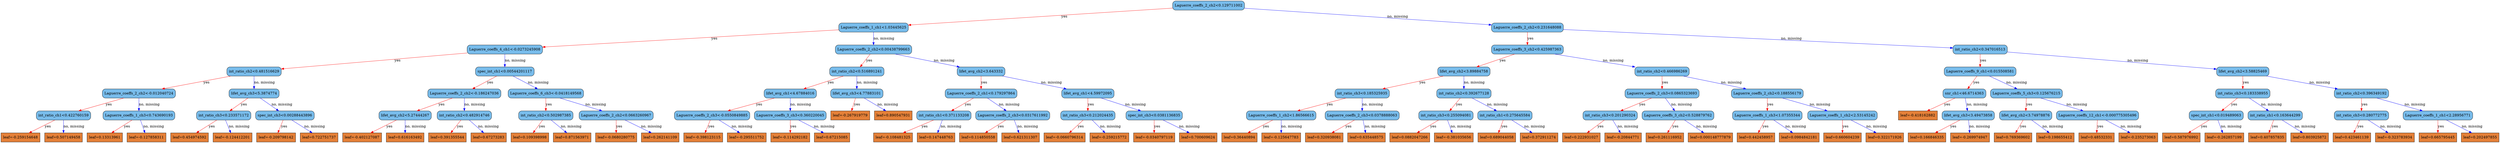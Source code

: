 digraph {
	graph [bb="0,0,7903,567",
		rankdir=TB
	];
	node [label="\N"];
	0	[fillcolor="#78bceb",
		height=0.5,
		label="Laguerre_coeffs_2_ch2<0.129711002",
		pos="4080.1,549",
		shape=box,
		style="filled, rounded",
		width=3.1076];
	1	[fillcolor="#78bceb",
		height=0.5,
		label="Laguerre_coeffs_1_ch1<1.03445625",
		pos="3010.1,460.5",
		shape=box,
		style="filled, rounded",
		width=3.0139];
	0 -> 1	[color="#FF0000",
		label=yes,
		lp="3650.1,504.75",
		pos="e,3118.8,470.28 3967.9,538.93 3764.9,522.52 3338.5,488.05 3130.1,471.2"];
	2	[fillcolor="#78bceb",
		height=0.5,
		label="Laguerre_coeffs_2_ch2<0.231648088",
		pos="4740.1,460.5",
		shape=box,
		style="filled, rounded",
		width=3.1076];
	0 -> 2	[color="#0000FF",
		label="no, missing",
		lp="4502,504.75",
		pos="e,4628,476.19 4192.5,533.28 4310.3,517.83 4495,493.63 4616.8,477.66"];
	3	[fillcolor="#78bceb",
		height=0.5,
		label="Laguerre_coeffs_4_ch1<-0.0273245908",
		pos="1594.1,372",
		shape=box,
		style="filled, rounded",
		width=3.2639];
	1 -> 3	[color="#FF0000",
		label=yes,
		lp="2438.1,416.25",
		pos="e,1711.9,380.2 2901.4,452.86 2644.2,437.15 1999.5,397.77 1723.2,380.88"];
	4	[fillcolor="#78bceb",
		height=0.5,
		label="Laguerre_coeffs_2_ch2<0.00438799663",
		pos="3010.1,372",
		shape=box,
		style="filled, rounded",
		width=3.2951];
	1 -> 4	[color="#0000FF",
		label="no, missing",
		lp="3042,416.25",
		pos="e,3010.1,390.35 3010.1,442.41 3010.1,430.76 3010.1,415.05 3010.1,401.52"];
	5	[fillcolor="#78bceb",
		height=0.5,
		label="Laguerre_coeffs_3_ch2<0.425987363",
		pos="4740.1,372",
		shape=box,
		style="filled, rounded",
		width=3.1076];
	2 -> 5	[color="#FF0000",
		label=yes,
		lp="4749.1,416.25",
		pos="e,4740.1,390.35 4740.1,442.41 4740.1,430.76 4740.1,415.05 4740.1,401.52"];
	6	[fillcolor="#78bceb",
		height=0.5,
		label="int_ratio_ch2<0.347016513",
		pos="6264.1,372",
		shape=box,
		style="filled, rounded",
		width=2.3264];
	2 -> 6	[color="#0000FF",
		label="no, missing",
		lp="5671,416.25",
		pos="e,6180.1,377.77 4852.5,453.12 5140.4,436.78 5900.7,393.62 6168.9,378.41"];
	7	[fillcolor="#78bceb",
		height=0.5,
		label="int_ratio_ch2<0.481516629",
		pos="800.12,283.5",
		shape=box,
		style="filled, rounded",
		width=2.3264];
	3 -> 7	[color="#FF0000",
		label=yes,
		lp="1278.1,327.75",
		pos="e,884.16,293.65 1476.5,358.19 1318.6,340.98 1040.8,310.72 895.26,294.86"];
	8	[fillcolor="#78bceb",
		height=0.5,
		label="spec_int_ch1<0.00544201117",
		pos="1594.1,283.5",
		shape=box,
		style="filled, rounded",
		width=2.5035];
	3 -> 8	[color="#0000FF",
		label="no, missing",
		lp="1626,327.75",
		pos="e,1594.1,301.85 1594.1,353.91 1594.1,342.26 1594.1,326.55 1594.1,313.02"];
	9	[fillcolor="#78bceb",
		height=0.5,
		label="int_ratio_ch2<0.516891241",
		pos="2753.1,283.5",
		shape=box,
		style="filled, rounded",
		width=2.3264];
	4 -> 9	[color="#FF0000",
		label=yes,
		lp="2914.1,327.75",
		pos="e,2804.7,301.87 2958.4,353.6 2917.2,339.73 2859.4,320.25 2815.6,305.51"];
	10	[fillcolor="#78bceb",
		height=0.5,
		label="lifet_avg_ch2<3.643332",
		pos="3072.1,283.5",
		shape=box,
		style="filled, rounded",
		width=2.0764];
	4 -> 10	[color="#0000FF",
		label="no, missing",
		lp="3079,327.75",
		pos="e,3059.7,301.85 3022.4,353.91 3031.1,341.67 3043.1,324.95 3053.1,310.99"];
	15	[fillcolor="#78bceb",
		height=0.5,
		label="Laguerre_coeffs_2_ch2<-0.012040724",
		pos="435.12,195",
		shape=box,
		style="filled, rounded",
		width=3.1701];
	7 -> 15	[color="#FF0000",
		label=yes,
		lp="660.12,239.25",
		pos="e,508.74,213.45 726.7,265.1 666.9,250.93 582.42,230.91 519.78,216.06"];
	16	[fillcolor="#78bceb",
		height=0.5,
		label="lifet_avg_ch3<5.3874774",
		pos="800.12,195",
		shape=box,
		style="filled, rounded",
		width=2.1701];
	7 -> 16	[color="#0000FF",
		label="no, missing",
		lp="832,239.25",
		pos="e,800.12,213.35 800.12,265.41 800.12,253.76 800.12,238.05 800.12,224.52"];
	17	[fillcolor="#78bceb",
		height=0.5,
		label="Laguerre_coeffs_2_ch2<-0.186247036",
		pos="1468.1,195",
		shape=box,
		style="filled, rounded",
		width=3.1701];
	8 -> 17	[color="#FF0000",
		label=yes,
		lp="1552.1,239.25",
		pos="e,1493.3,213.27 1568.9,265.2 1549.9,252.12 1523.5,234.01 1502.5,219.6"];
	18	[fillcolor="#78bceb",
		height=0.5,
		label="Laguerre_coeffs_6_ch3<-0.0418149568",
		pos="1722.1,195",
		shape=box,
		style="filled, rounded",
		width=3.2639];
	8 -> 18	[color="#0000FF",
		label="no, missing",
		lp="1702,239.25",
		pos="e,1696.6,213.27 1619.7,265.2 1639.1,252.12 1665.9,234.01 1687.2,219.6"];
	31	[fillcolor="#78bceb",
		height=0.5,
		label="int_ratio_ch1<0.422760159",
		pos="196.12,106.5",
		shape=box,
		style="filled, rounded",
		width=2.3264];
	15 -> 31	[color="#FF0000",
		label=yes,
		lp="346.12,150.75",
		pos="e,244.13,124.87 387.05,176.6 348.88,162.79 295.37,143.42 254.7,128.7"];
	32	[fillcolor="#78bceb",
		height=0.5,
		label="Laguerre_coeffs_1_ch3<0.743690193",
		pos="435.12,106.5",
		shape=box,
		style="filled, rounded",
		width=3.1076];
	15 -> 32	[color="#0000FF",
		label="no, missing",
		lp="467,150.75",
		pos="e,435.12,124.85 435.12,176.91 435.12,165.26 435.12,149.55 435.12,136.02"];
	33	[fillcolor="#78bceb",
		height=0.5,
		label="int_ratio_ch3<0.233571172",
		pos="704.12,106.5",
		shape=box,
		style="filled, rounded",
		width=2.3264];
	16 -> 33	[color="#FF0000",
		label=yes,
		lp="770.12,150.75",
		pos="e,723.38,124.85 781.16,176.91 767.05,164.2 747.58,146.66 731.75,132.39"];
	34	[fillcolor="#78bceb",
		height=0.5,
		label="spec_int_ch3<0.00288443896",
		pos="896.12,106.5",
		shape=box,
		style="filled, rounded",
		width=2.5035];
	16 -> 34	[color="#0000FF",
		label="no, missing",
		lp="889,150.75",
		pos="e,876.87,124.85 819.09,176.91 833.2,164.2 852.67,146.66 868.5,132.39"];
	63	[fillcolor="#e48038",
		height=0.5,
		label="leaf=-0.259154648",
		pos="60.125,18",
		shape=box,
		style=filled,
		width=1.6701];
	31 -> 63	[color="#FF0000",
		label=yes,
		lp="150.12,62.25",
		pos="e,87.273,36.267 168.93,88.203 148.27,75.062 119.63,56.846 96.92,42.403"];
	64	[fillcolor="#e48038",
		height=0.5,
		label="leaf=0.507149458",
		pos="196.12,18",
		shape=box,
		style=filled,
		width=1.6076];
	31 -> 64	[color="#0000FF",
		label="no, missing",
		lp="228,62.25",
		pos="e,196.12,36.35 196.12,88.41 196.12,76.758 196.12,61.047 196.12,47.519"];
	65	[fillcolor="#e48038",
		height=0.5,
		label="leaf=0.13313961",
		pos="326.12,18",
		shape=box,
		style=filled,
		width=1.5139];
	32 -> 65	[color="#FF0000",
		label=yes,
		lp="400.12,62.25",
		pos="e,347.88,36.267 413.33,88.203 397.14,75.356 374.84,57.661 356.85,43.38"];
	66	[fillcolor="#e48038",
		height=0.5,
		label="leaf=-0.127858311",
		pos="459.12,18",
		shape=box,
		style=filled,
		width=1.6701];
	32 -> 66	[color="#0000FF",
		label="no, missing",
		lp="482,62.25",
		pos="e,454.31,36.35 439.87,88.41 443.13,76.64 447.55,60.729 451.33,47.11"];
	67	[fillcolor="#e48038",
		height=0.5,
		label="leaf=0.454974592",
		pos="595.12,18",
		shape=box,
		style=filled,
		width=1.6076];
	33 -> 67	[color="#FF0000",
		label=yes,
		lp="669.12,62.25",
		pos="e,616.88,36.267 682.33,88.203 666.14,75.356 643.84,57.661 625.85,43.38"];
	68	[fillcolor="#e48038",
		height=0.5,
		label="leaf=-0.124412201",
		pos="731.12,18",
		shape=box,
		style=filled,
		width=1.6701];
	33 -> 68	[color="#0000FF",
		label="no, missing",
		lp="752,62.25",
		pos="e,725.71,36.35 709.46,88.41 713.13,76.64 718.1,60.729 722.35,47.11"];
	69	[fillcolor="#e48038",
		height=0.5,
		label="leaf=-0.209798142",
		pos="869.12,18",
		shape=box,
		style=filled,
		width=1.6701];
	34 -> 69	[color="#FF0000",
		label=yes,
		lp="894.12,62.25",
		pos="e,874.54,36.35 890.79,88.41 887.12,76.64 882.15,60.729 877.9,47.11"];
	70	[fillcolor="#e48038",
		height=0.5,
		label="leaf=0.722751737",
		pos="1005.1,18",
		shape=box,
		style=filled,
		width=1.6076];
	34 -> 70	[color="#0000FF",
		label="no, missing",
		lp="993,62.25",
		pos="e,983.37,36.267 917.92,88.203 934.11,75.356 956.41,57.661 974.4,43.38"];
	35	[fillcolor="#78bceb",
		height=0.5,
		label="lifet_avg_ch2<5.27444267",
		pos="1277.1,106.5",
		shape=box,
		style="filled, rounded",
		width=2.2639];
	17 -> 35	[color="#FF0000",
		label=yes,
		lp="1399.1,150.75",
		pos="e,1315.6,124.91 1429.9,176.7 1400,163.13 1358.1,144.16 1325.7,129.51"];
	36	[fillcolor="#78bceb",
		height=0.5,
		label="int_ratio_ch2<0.482914746",
		pos="1468.1,106.5",
		shape=box,
		style="filled, rounded",
		width=2.3264];
	17 -> 36	[color="#0000FF",
		label="no, missing",
		lp="1500,150.75",
		pos="e,1468.1,124.85 1468.1,176.91 1468.1,165.26 1468.1,149.55 1468.1,136.02"];
	37	[fillcolor="#78bceb",
		height=0.5,
		label="int_ratio_ch2<0.502987385",
		pos="1722.1,106.5",
		shape=box,
		style="filled, rounded",
		width=2.3264];
	18 -> 37	[color="#FF0000",
		label=yes,
		lp="1731.1,150.75",
		pos="e,1722.1,124.85 1722.1,176.91 1722.1,165.26 1722.1,149.55 1722.1,136.02"];
	38	[fillcolor="#78bceb",
		height=0.5,
		label="Laguerre_coeffs_2_ch2<0.0663260967",
		pos="1944.1,106.5",
		shape=box,
		style="filled, rounded",
		width=3.2014];
	18 -> 38	[color="#0000FF",
		label="no, missing",
		lp="1885,150.75",
		pos="e,1899.5,124.87 1766.8,176.6 1802.1,162.85 1851.5,143.58 1889.2,128.89"];
	71	[fillcolor="#e48038",
		height=0.5,
		label="leaf=-0.402127087",
		pos="1141.1,18",
		shape=box,
		style=filled,
		width=1.6701];
	35 -> 71	[color="#FF0000",
		label=yes,
		lp="1231.1,62.25",
		pos="e,1168.3,36.267 1249.9,88.203 1229.3,75.062 1200.6,56.846 1177.9,42.403"];
	72	[fillcolor="#e48038",
		height=0.5,
		label="leaf=0.616163492",
		pos="1277.1,18",
		shape=box,
		style=filled,
		width=1.6076];
	35 -> 72	[color="#0000FF",
		label="no, missing",
		lp="1309,62.25",
		pos="e,1277.1,36.35 1277.1,88.41 1277.1,76.758 1277.1,61.047 1277.1,47.519"];
	73	[fillcolor="#e48038",
		height=0.5,
		label="leaf=0.391355544",
		pos="1411.1,18",
		shape=box,
		style=filled,
		width=1.6076];
	36 -> 73	[color="#FF0000",
		label=yes,
		lp="1454.1,62.25",
		pos="e,1422.6,36.35 1456.9,88.41 1448.9,76.287 1438,59.77 1428.8,45.89"];
	74	[fillcolor="#e48038",
		height=0.5,
		label="leaf=0.67273283",
		pos="1541.1,18",
		shape=box,
		style=filled,
		width=1.5139];
	36 -> 74	[color="#0000FF",
		label="no, missing",
		lp="1544,62.25",
		pos="e,1526.5,36.35 1482.5,88.41 1493,76.051 1507.3,59.127 1519.1,45.085"];
	75	[fillcolor="#e48038",
		height=0.5,
		label="leaf=0.109398998",
		pos="1671.1,18",
		shape=box,
		style=filled,
		width=1.6076];
	37 -> 75	[color="#FF0000",
		label=yes,
		lp="1711.1,62.25",
		pos="e,1681.4,36.35 1712,88.41 1704.9,76.287 1695.2,59.77 1687,45.89"];
	76	[fillcolor="#e48038",
		height=0.5,
		label="leaf=0.871563971",
		pos="1805.1,18",
		shape=box,
		style=filled,
		width=1.6076];
	37 -> 76	[color="#0000FF",
		label="no, missing",
		lp="1803,62.25",
		pos="e,1788.5,36.35 1738.5,88.41 1750.6,75.816 1767.2,58.481 1780.9,44.286"];
	77	[fillcolor="#e48038",
		height=0.5,
		label="leaf=-0.0680280775",
		pos="1944.1,18",
		shape=box,
		style=filled,
		width=1.7639];
	38 -> 77	[color="#FF0000",
		label=yes,
		lp="1953.1,62.25",
		pos="e,1944.1,36.35 1944.1,88.41 1944.1,76.758 1944.1,61.047 1944.1,47.519"];
	78	[fillcolor="#e48038",
		height=0.5,
		label="leaf=0.262141109",
		pos="2083.1,18",
		shape=box,
		style=filled,
		width=1.6076];
	38 -> 78	[color="#0000FF",
		label="no, missing",
		lp="2058,62.25",
		pos="e,2055.4,36.267 1971.9,88.203 1993.1,75.003 2022.6,56.683 2045.8,42.209"];
	19	[fillcolor="#78bceb",
		height=0.5,
		label="lifet_avg_ch1<4.67884016",
		pos="2495.1,195",
		shape=box,
		style="filled, rounded",
		width=2.2639];
	9 -> 19	[color="#FF0000",
		label=yes,
		lp="2657.1,239.25",
		pos="e,2546.9,213.37 2701.2,265.1 2659.9,251.23 2601.8,231.75 2557.8,217.01"];
	20	[fillcolor="#78bceb",
		height=0.5,
		label="lifet_avg_ch3<4.77883101",
		pos="2753.1,195",
		shape=box,
		style="filled, rounded",
		width=2.2639];
	9 -> 20	[color="#0000FF",
		label="no, missing",
		lp="2785,239.25",
		pos="e,2753.1,213.35 2753.1,265.41 2753.1,253.76 2753.1,238.05 2753.1,224.52"];
	21	[fillcolor="#78bceb",
		height=0.5,
		label="Laguerre_coeffs_2_ch1<0.179297864",
		pos="3072.1,195",
		shape=box,
		style="filled, rounded",
		width=3.1076];
	10 -> 21	[color="#FF0000",
		label=yes,
		lp="3081.1,239.25",
		pos="e,3072.1,213.35 3072.1,265.41 3072.1,253.76 3072.1,238.05 3072.1,224.52"];
	22	[fillcolor="#78bceb",
		height=0.5,
		label="lifet_avg_ch1<4.59972095",
		pos="3436.1,195",
		shape=box,
		style="filled, rounded",
		width=2.2639];
	10 -> 22	[color="#0000FF",
		label="no, missing",
		lp="3319,239.25",
		pos="e,3362.7,213.45 3145.3,265.1 3205,250.93 3289.2,230.91 3351.7,216.06"];
	39	[fillcolor="#78bceb",
		height=0.5,
		label="Laguerre_coeffs_2_ch3<-0.0550849885",
		pos="2248.1,106.5",
		shape=box,
		style="filled, rounded",
		width=3.2639];
	19 -> 39	[color="#FF0000",
		label=yes,
		lp="2403.1,150.75",
		pos="e,2297.7,124.87 2445.4,176.6 2405.9,162.76 2350.5,143.34 2308.4,128.61"];
	40	[fillcolor="#78bceb",
		height=0.5,
		label="Laguerre_coeffs_3_ch3<0.360220045",
		pos="2495.1,106.5",
		shape=box,
		style="filled, rounded",
		width=3.1076];
	19 -> 40	[color="#0000FF",
		label="no, missing",
		lp="2527,150.75",
		pos="e,2495.1,124.85 2495.1,176.91 2495.1,165.26 2495.1,149.55 2495.1,136.02"];
	41	[fillcolor="#e48038",
		height=0.5,
		label="leaf=-0.267919779",
		pos="2685.1,106.5",
		shape=box,
		style=filled,
		width=1.6701];
	20 -> 41	[color="#FF0000",
		label=yes,
		lp="2735.1,150.75",
		pos="e,2698.8,124.85 2739.7,176.91 2730,164.55 2716.7,147.63 2705.6,133.58"];
	42	[fillcolor="#e48038",
		height=0.5,
		label="leaf=0.890547931",
		pos="2821.1,106.5",
		shape=box,
		style=filled,
		width=1.6076];
	20 -> 42	[color="#0000FF",
		label="no, missing",
		lp="2826,150.75",
		pos="e,2807.5,124.85 2766.6,176.91 2776.3,164.55 2789.6,147.63 2800.6,133.58"];
	79	[fillcolor="#e48038",
		height=0.5,
		label="leaf=-0.398123115",
		pos="2219.1,18",
		shape=box,
		style=filled,
		width=1.6701];
	39 -> 79	[color="#FF0000",
		label=yes,
		lp="2246.1,62.25",
		pos="e,2224.9,36.35 2242.4,88.41 2238.4,76.64 2233.1,60.729 2228.5,47.11"];
	80	[fillcolor="#e48038",
		height=0.5,
		label="leaf=-0.295511752",
		pos="2357.1,18",
		shape=box,
		style=filled,
		width=1.6701];
	39 -> 80	[color="#0000FF",
		label="no, missing",
		lp="2345,62.25",
		pos="e,2335.4,36.267 2269.9,88.203 2286.1,75.356 2308.4,57.661 2326.4,43.38"];
	81	[fillcolor="#e48038",
		height=0.5,
		label="leaf=-0.114292182",
		pos="2495.1,18",
		shape=box,
		style=filled,
		width=1.6701];
	40 -> 81	[color="#FF0000",
		label=yes,
		lp="2504.1,62.25",
		pos="e,2495.1,36.35 2495.1,88.41 2495.1,76.758 2495.1,61.047 2495.1,47.519"];
	82	[fillcolor="#e48038",
		height=0.5,
		label="leaf=0.67215085",
		pos="2628.1,18",
		shape=box,
		style=filled,
		width=1.5139];
	40 -> 82	[color="#0000FF",
		label="no, missing",
		lp="2606,62.25",
		pos="e,2601.6,36.267 2521.7,88.203 2541.9,75.062 2569.9,56.846 2592.1,42.403"];
	43	[fillcolor="#78bceb",
		height=0.5,
		label="int_ratio_ch1<0.371133208",
		pos="2981.1,106.5",
		shape=box,
		style="filled, rounded",
		width=2.3264];
	21 -> 43	[color="#FF0000",
		label=yes,
		lp="3044.1,150.75",
		pos="e,2999.4,124.85 3054.1,176.91 3040.8,164.2 3022.3,146.66 3007.3,132.39"];
	44	[fillcolor="#78bceb",
		height=0.5,
		label="Laguerre_coeffs_2_ch3<0.0317611992",
		pos="3198.1,106.5",
		shape=box,
		style="filled, rounded",
		width=3.2014];
	21 -> 44	[color="#0000FF",
		label="no, missing",
		lp="3179,150.75",
		pos="e,3173,124.77 3097.3,176.7 3116.4,163.62 3142.8,145.51 3163.8,131.1"];
	45	[fillcolor="#78bceb",
		height=0.5,
		label="int_ratio_ch3<0.212024435",
		pos="3436.1,106.5",
		shape=box,
		style="filled, rounded",
		width=2.3264];
	22 -> 45	[color="#FF0000",
		label=yes,
		lp="3445.1,150.75",
		pos="e,3436.1,124.85 3436.1,176.91 3436.1,165.26 3436.1,149.55 3436.1,136.02"];
	46	[fillcolor="#78bceb",
		height=0.5,
		label="spec_int_ch3<0.0381136835",
		pos="3646.1,106.5",
		shape=box,
		style="filled, rounded",
		width=2.4097];
	22 -> 46	[color="#0000FF",
		label="no, missing",
		lp="3592,150.75",
		pos="e,3603.9,124.87 3478.4,176.6 3511.6,162.9 3558.1,143.75 3593.7,129.08"];
	83	[fillcolor="#e48038",
		height=0.5,
		label="leaf=-0.108481325",
		pos="2819.1,18",
		shape=box,
		style=filled,
		width=1.6701];
	43 -> 83	[color="#FF0000",
		label=yes,
		lp="2924.1,62.25",
		pos="e,2851.7,36.415 2948.7,88.203 2923.8,74.869 2889,56.313 2861.8,41.772"];
	84	[fillcolor="#e48038",
		height=0.5,
		label="leaf=0.147448763",
		pos="2955.1,18",
		shape=box,
		style=filled,
		width=1.6076];
	43 -> 84	[color="#0000FF",
		label="no, missing",
		lp="3003,62.25",
		pos="e,2960.3,36.35 2976,88.41 2972.5,76.64 2967.7,60.729 2963.6,47.11"];
	85	[fillcolor="#e48038",
		height=0.5,
		label="leaf=0.114850558",
		pos="3089.1,18",
		shape=box,
		style=filled,
		width=1.6076];
	44 -> 85	[color="#FF0000",
		label=yes,
		lp="3163.1,62.25",
		pos="e,3110.9,36.267 3176.3,88.203 3160.1,75.356 3137.8,57.661 3119.8,43.38"];
	86	[fillcolor="#e48038",
		height=0.5,
		label="leaf=0.621311307",
		pos="3223.1,18",
		shape=box,
		style=filled,
		width=1.6076];
	44 -> 86	[color="#0000FF",
		label="no, missing",
		lp="3245,62.25",
		pos="e,3218.1,36.35 3203.1,88.41 3206.5,76.64 3211.1,60.729 3215,47.11"];
	87	[fillcolor="#e48038",
		height=0.5,
		label="leaf=-0.0660796314",
		pos="3362.1,18",
		shape=box,
		style=filled,
		width=1.7639];
	45 -> 87	[color="#FF0000",
		label=yes,
		lp="3415.1,62.25",
		pos="e,3377,36.35 3421.5,88.41 3410.9,76.051 3396.5,59.127 3384.4,45.085"];
	88	[fillcolor="#e48038",
		height=0.5,
		label="leaf=-0.259215772",
		pos="3504.1,18",
		shape=box,
		style=filled,
		width=1.6701];
	45 -> 88	[color="#0000FF",
		label="no, missing",
		lp="3509,62.25",
		pos="e,3490.5,36.35 3449.6,88.41 3459.3,76.051 3472.6,59.127 3483.6,45.085"];
	89	[fillcolor="#e48038",
		height=0.5,
		label="leaf=-0.0340797119",
		pos="3646.1,18",
		shape=box,
		style=filled,
		width=1.7639];
	46 -> 89	[color="#FF0000",
		label=yes,
		lp="3655.1,62.25",
		pos="e,3646.1,36.35 3646.1,88.41 3646.1,76.758 3646.1,61.047 3646.1,47.519"];
	90	[fillcolor="#e48038",
		height=0.5,
		label="leaf=0.700609624",
		pos="3785.1,18",
		shape=box,
		style=filled,
		width=1.6076];
	46 -> 90	[color="#0000FF",
		label="no, missing",
		lp="3760,62.25",
		pos="e,3757.4,36.267 3673.9,88.203 3695.1,75.003 3724.6,56.683 3747.8,42.209"];
	11	[fillcolor="#78bceb",
		height=0.5,
		label="lifet_avg_ch2<3.89884758",
		pos="4626.1,283.5",
		shape=box,
		style="filled, rounded",
		width=2.2639];
	5 -> 11	[color="#FF0000",
		label=yes,
		lp="4703.1,327.75",
		pos="e,4648.9,301.77 4717.3,353.7 4700.3,340.8 4676.9,323 4658,308.68"];
	12	[fillcolor="#78bceb",
		height=0.5,
		label="int_ratio_ch2<0.466986269",
		pos="5172.1,283.5",
		shape=box,
		style="filled, rounded",
		width=2.3264];
	5 -> 12	[color="#0000FF",
		label="no, missing",
		lp="5027,327.75",
		pos="e,5088,301.34 4827.3,353.55 4899.6,339.07 5002.3,318.5 5076.8,303.59"];
	13	[fillcolor="#78bceb",
		height=0.5,
		label="Laguerre_coeffs_9_ch1<0.015508581",
		pos="6264.1,283.5",
		shape=box,
		style="filled, rounded",
		width=3.1076];
	6 -> 13	[color="#FF0000",
		label=yes,
		lp="6273.1,327.75",
		pos="e,6264.1,301.85 6264.1,353.91 6264.1,342.26 6264.1,326.55 6264.1,313.02"];
	14	[fillcolor="#78bceb",
		height=0.5,
		label="lifet_avg_ch2<3.58825469",
		pos="7094.1,283.5",
		shape=box,
		style="filled, rounded",
		width=2.2639];
	6 -> 14	[color="#0000FF",
		label="no, missing",
		lp="6786,327.75",
		pos="e,7012.2,293.04 6348.3,362.23 6504.4,345.96 6837.9,311.2 7000.8,294.23"];
	23	[fillcolor="#78bceb",
		height=0.5,
		label="int_ratio_ch3<0.185325935",
		pos="4304.1,195",
		shape=box,
		style="filled, rounded",
		width=2.3264];
	11 -> 23	[color="#FF0000",
		label=yes,
		lp="4503.1,239.25",
		pos="e,4369.1,213.45 4561.4,265.1 4509,251.05 4435.3,231.24 4380.2,216.43"];
	24	[fillcolor="#78bceb",
		height=0.5,
		label="int_ratio_ch2<0.392677128",
		pos="4626.1,195",
		shape=box,
		style="filled, rounded",
		width=2.3264];
	11 -> 24	[color="#0000FF",
		label="no, missing",
		lp="4658,239.25",
		pos="e,4626.1,213.35 4626.1,265.41 4626.1,253.76 4626.1,238.05 4626.1,224.52"];
	25	[fillcolor="#78bceb",
		height=0.5,
		label="Laguerre_coeffs_2_ch3<0.0865323693",
		pos="5172.1,195",
		shape=box,
		style="filled, rounded",
		width=3.2014];
	12 -> 25	[color="#FF0000",
		label=yes,
		lp="5181.1,239.25",
		pos="e,5172.1,213.35 5172.1,265.41 5172.1,253.76 5172.1,238.05 5172.1,224.52"];
	26	[fillcolor="#78bceb",
		height=0.5,
		label="Laguerre_coeffs_2_ch2<0.188556179",
		pos="5587.1,195",
		shape=box,
		style="filled, rounded",
		width=3.1076];
	12 -> 26	[color="#0000FF",
		label="no, missing",
		lp="5449,239.25",
		pos="e,5503.4,213.45 5255.6,265.1 5324,250.84 5420.8,230.66 5492.2,215.79"];
	47	[fillcolor="#78bceb",
		height=0.5,
		label="Laguerre_coeffs_1_ch2<1.86566615",
		pos="4048.1,106.5",
		shape=box,
		style="filled, rounded",
		width=3.0139];
	23 -> 47	[color="#FF0000",
		label=yes,
		lp="4208.1,150.75",
		pos="e,4099.5,124.87 4252.6,176.6 4211.6,162.73 4153.9,143.25 4110.3,128.51"];
	48	[fillcolor="#78bceb",
		height=0.5,
		label="Laguerre_coeffs_2_ch3<0.0378888063",
		pos="4304.1,106.5",
		shape=box,
		style="filled, rounded",
		width=3.2014];
	23 -> 48	[color="#0000FF",
		label="no, missing",
		lp="4336,150.75",
		pos="e,4304.1,124.85 4304.1,176.91 4304.1,165.26 4304.1,149.55 4304.1,136.02"];
	49	[fillcolor="#78bceb",
		height=0.5,
		label="int_ratio_ch3<0.255094081",
		pos="4569.1,106.5",
		shape=box,
		style="filled, rounded",
		width=2.3264];
	24 -> 49	[color="#FF0000",
		label=yes,
		lp="4612.1,150.75",
		pos="e,4580.6,124.85 4614.9,176.91 4606.9,164.79 4596,148.27 4586.8,134.39"];
	50	[fillcolor="#78bceb",
		height=0.5,
		label="int_ratio_ch1<0.275645584",
		pos="4755.1,106.5",
		shape=box,
		style="filled, rounded",
		width=2.3264];
	24 -> 50	[color="#0000FF",
		label="no, missing",
		lp="4735,150.75",
		pos="e,4729.4,124.77 4651.9,176.7 4671.4,163.62 4698.4,145.51 4719.9,131.1"];
	91	[fillcolor="#e48038",
		height=0.5,
		label="leaf=0.36440894",
		pos="3915.1,18",
		shape=box,
		style=filled,
		width=1.5139];
	47 -> 91	[color="#FF0000",
		label=yes,
		lp="4003.1,62.25",
		pos="e,3941.7,36.267 4021.5,88.203 4001.3,75.062 3973.3,56.846 3951.1,42.403"];
	92	[fillcolor="#e48038",
		height=0.5,
		label="leaf=-0.125647783",
		pos="4048.1,18",
		shape=box,
		style=filled,
		width=1.6701];
	47 -> 92	[color="#0000FF",
		label="no, missing",
		lp="4080,62.25",
		pos="e,4048.1,36.35 4048.1,88.41 4048.1,76.758 4048.1,61.047 4048.1,47.519"];
	93	[fillcolor="#e48038",
		height=0.5,
		label="leaf=0.320938081",
		pos="4184.1,18",
		shape=box,
		style=filled,
		width=1.6076];
	48 -> 93	[color="#FF0000",
		label=yes,
		lp="4264.1,62.25",
		pos="e,4208.1,36.267 4280.1,88.203 4262.1,75.238 4237.3,57.336 4217.4,42.988"];
	94	[fillcolor="#e48038",
		height=0.5,
		label="leaf=0.635448575",
		pos="4318.1,18",
		shape=box,
		style=filled,
		width=1.6076];
	48 -> 94	[color="#0000FF",
		label="no, missing",
		lp="4345,62.25",
		pos="e,4315.3,36.35 4306.9,88.41 4308.8,76.758 4311.3,61.047 4313.5,47.519"];
	95	[fillcolor="#e48038",
		height=0.5,
		label="leaf=0.0882047266",
		pos="4455.1,18",
		shape=box,
		style=filled,
		width=1.7014];
	49 -> 95	[color="#FF0000",
		label=yes,
		lp="4532.1,62.25",
		pos="e,4477.9,36.267 4546.3,88.203 4529.3,75.297 4505.9,57.498 4487,43.183"];
	96	[fillcolor="#e48038",
		height=0.5,
		label="leaf=-0.381035656",
		pos="4594.1,18",
		shape=box,
		style=filled,
		width=1.6701];
	49 -> 96	[color="#0000FF",
		label="no, missing",
		lp="4616,62.25",
		pos="e,4589.1,36.35 4574.1,88.41 4577.5,76.64 4582.1,60.729 4586,47.11"];
	97	[fillcolor="#e48038",
		height=0.5,
		label="leaf=0.689044058",
		pos="4730.1,18",
		shape=box,
		style=filled,
		width=1.6076];
	50 -> 97	[color="#FF0000",
		label=yes,
		lp="4754.1,62.25",
		pos="e,4735.1,36.35 4750.2,88.41 4746.8,76.64 4742.2,60.729 4738.2,47.11"];
	98	[fillcolor="#e48038",
		height=0.5,
		label="leaf=0.372911274",
		pos="4864.1,18",
		shape=box,
		style=filled,
		width=1.6076];
	50 -> 98	[color="#0000FF",
		label="no, missing",
		lp="4852,62.25",
		pos="e,4842.4,36.267 4776.9,88.203 4793.1,75.356 4815.4,57.661 4833.4,43.38"];
	51	[fillcolor="#78bceb",
		height=0.5,
		label="int_ratio_ch3<0.201290324",
		pos="5102.1,106.5",
		shape=box,
		style="filled, rounded",
		width=2.3264];
	25 -> 51	[color="#FF0000",
		label=yes,
		lp="5153.1,150.75",
		pos="e,5116.2,124.85 5158.3,176.91 5148.3,164.55 5134.6,147.63 5123.2,133.58"];
	52	[fillcolor="#78bceb",
		height=0.5,
		label="Laguerre_coeffs_3_ch2<0.528879762",
		pos="5316.1,106.5",
		shape=box,
		style="filled, rounded",
		width=3.1076];
	25 -> 52	[color="#0000FF",
		label="no, missing",
		lp="5289,150.75",
		pos="e,5287.4,124.77 5200.9,176.7 5223,163.44 5253.7,145.02 5277.8,130.51"];
	53	[fillcolor="#78bceb",
		height=0.5,
		label="Laguerre_coeffs_1_ch3<1.07355344",
		pos="5587.1,106.5",
		shape=box,
		style="filled, rounded",
		width=3.0139];
	26 -> 53	[color="#FF0000",
		label=yes,
		lp="5596.1,150.75",
		pos="e,5587.1,124.85 5587.1,176.91 5587.1,165.26 5587.1,149.55 5587.1,136.02"];
	54	[fillcolor="#78bceb",
		height=0.5,
		label="Laguerre_coeffs_1_ch2<2.53145242",
		pos="5826.1,106.5",
		shape=box,
		style="filled, rounded",
		width=3.0139];
	26 -> 54	[color="#0000FF",
		label="no, missing",
		lp="5760,150.75",
		pos="e,5778.1,124.87 5635.2,176.6 5673.4,162.79 5726.9,143.42 5767.6,128.7"];
	99	[fillcolor="#e48038",
		height=0.5,
		label="leaf=0.222931027",
		pos="4998.1,18",
		shape=box,
		style=filled,
		width=1.6076];
	51 -> 99	[color="#FF0000",
		label=yes,
		lp="5069.1,62.25",
		pos="e,5019,36.35 5081.6,88.41 5066.2,75.581 5044.8,57.831 5027.6,43.493"];
	100	[fillcolor="#e48038",
		height=0.5,
		label="leaf=-0.20844771",
		pos="5131.1,18",
		shape=box,
		style=filled,
		width=1.5764];
	51 -> 100	[color="#0000FF",
		label="no, missing",
		lp="5152,62.25",
		pos="e,5125.3,36.35 5107.9,88.41 5111.8,76.64 5117.1,60.729 5121.7,47.11"];
	101	[fillcolor="#e48038",
		height=0.5,
		label="leaf=0.261116952",
		pos="5264.1,18",
		shape=box,
		style=filled,
		width=1.6076];
	52 -> 101	[color="#FF0000",
		label=yes,
		lp="5304.1,62.25",
		pos="e,5274.6,36.35 5305.9,88.41 5298.6,76.287 5288.6,59.77 5280.3,45.89"];
	102	[fillcolor="#e48038",
		height=0.5,
		label="leaf=0.000148777879",
		pos="5408.1,18",
		shape=box,
		style=filled,
		width=1.8889];
	52 -> 102	[color="#0000FF",
		label="no, missing",
		lp="5403,62.25",
		pos="e,5389.7,36.35 5334.3,88.41 5347.8,75.698 5366.5,58.157 5381.7,43.889"];
	103	[fillcolor="#e48038",
		height=0.5,
		label="leaf=0.442458957",
		pos="5552.1,18",
		shape=box,
		style=filled,
		width=1.6076];
	53 -> 103	[color="#FF0000",
		label=yes,
		lp="5582.1,62.25",
		pos="e,5559.1,36.35 5580.2,88.41 5575.4,76.522 5568.9,60.41 5563.3,46.702"];
	104	[fillcolor="#e48038",
		height=0.5,
		label="leaf=0.0984842181",
		pos="5689.1,18",
		shape=box,
		style=filled,
		width=1.7014];
	53 -> 104	[color="#0000FF",
		label="no, missing",
		lp="5680,62.25",
		pos="e,5668.7,36.35 5607.3,88.41 5622.4,75.581 5643.3,57.831 5660.2,43.493"];
	105	[fillcolor="#e48038",
		height=0.5,
		label="leaf=0.660604239",
		pos="5826.1,18",
		shape=box,
		style=filled,
		width=1.6076];
	54 -> 105	[color="#FF0000",
		label=yes,
		lp="5835.1,62.25",
		pos="e,5826.1,36.35 5826.1,88.41 5826.1,76.758 5826.1,61.047 5826.1,47.519"];
	106	[fillcolor="#e48038",
		height=0.5,
		label="leaf=0.322171926",
		pos="5960.1,18",
		shape=box,
		style=filled,
		width=1.6076];
	54 -> 106	[color="#0000FF",
		label="no, missing",
		lp="5938,62.25",
		pos="e,5933.4,36.267 5852.9,88.203 5873.3,75.062 5901.5,56.846 5923.9,42.403"];
	27	[fillcolor="#78bceb",
		height=0.5,
		label="snr_ch1<46.6714363",
		pos="6215.1,195",
		shape=box,
		style="filled, rounded",
		width=1.8264];
	13 -> 27	[color="#FF0000",
		label=yes,
		lp="6253.1,239.25",
		pos="e,6225,213.35 6254.4,265.41 6247.6,253.4 6238.4,237.09 6230.6,223.3"];
	28	[fillcolor="#78bceb",
		height=0.5,
		label="Laguerre_coeffs_5_ch3<0.125676215",
		pos="6411.1,195",
		shape=box,
		style="filled, rounded",
		width=3.1076];
	13 -> 28	[color="#0000FF",
		label="no, missing",
		lp="6383,239.25",
		pos="e,6381.5,213.41 6293.5,265.2 6316,251.99 6347.2,233.64 6371.8,219.16"];
	29	[fillcolor="#78bceb",
		height=0.5,
		label="int_ratio_ch3<0.183338955",
		pos="7094.1,195",
		shape=box,
		style="filled, rounded",
		width=2.3264];
	14 -> 29	[color="#FF0000",
		label=yes,
		lp="7103.1,239.25",
		pos="e,7094.1,213.35 7094.1,265.41 7094.1,253.76 7094.1,238.05 7094.1,224.52"];
	30	[fillcolor="#78bceb",
		height=0.5,
		label="int_ratio_ch2<0.396349192",
		pos="7470.1,195",
		shape=box,
		style="filled, rounded",
		width=2.3264];
	14 -> 30	[color="#0000FF",
		label="no, missing",
		lp="7348,239.25",
		pos="e,7394.3,213.45 7169.8,265.1 7231.5,250.9 7318.7,230.82 7383.3,215.97"];
	55	[fillcolor="#e48038",
		height=0.5,
		label="leaf=-0.418162882",
		pos="6064.1,106.5",
		shape=box,
		style=filled,
		width=1.6701];
	27 -> 55	[color="#FF0000",
		label=yes,
		lp="6163.1,150.75",
		pos="e,6094.5,124.91 6184.9,176.7 6161.8,163.43 6129.5,144.98 6104.2,130.46"];
	56	[fillcolor="#78bceb",
		height=0.5,
		label="lifet_avg_ch3<3.49473858",
		pos="6224.1,106.5",
		shape=box,
		style="filled, rounded",
		width=2.2639];
	27 -> 56	[color="#0000FF",
		label="no, missing",
		lp="6253,150.75",
		pos="e,6222.3,124.85 6216.9,176.91 6218.1,165.26 6219.8,149.55 6221.2,136.02"];
	57	[fillcolor="#78bceb",
		height=0.5,
		label="lifet_avg_ch2<3.74978876",
		pos="6409.1,106.5",
		shape=box,
		style="filled, rounded",
		width=2.2639];
	28 -> 57	[color="#FF0000",
		label=yes,
		lp="6420.1,150.75",
		pos="e,6409.5,124.85 6410.7,176.91 6410.5,165.26 6410.1,149.55 6409.8,136.02"];
	58	[fillcolor="#78bceb",
		height=0.5,
		label="Laguerre_coeffs_12_ch1<-0.000775305496",
		pos="6636.1,106.5",
		shape=box,
		style="filled, rounded",
		width=3.5451];
	28 -> 58	[color="#0000FF",
		label="no, missing",
		lp="6576,150.75",
		pos="e,6590.9,124.87 6456.4,176.6 6492.2,162.85 6542.3,143.58 6580.5,128.89"];
	107	[fillcolor="#e48038",
		height=0.5,
		label="leaf=0.166846335",
		pos="6094.1,18",
		shape=box,
		style=filled,
		width=1.6076];
	56 -> 107	[color="#FF0000",
		label=yes,
		lp="6180.1,62.25",
		pos="e,6120.1,36.267 6198.1,88.203 6178.5,75.12 6151.2,57.01 6129.6,42.597"];
	108	[fillcolor="#e48038",
		height=0.5,
		label="leaf=-0.269974947",
		pos="6230.1,18",
		shape=box,
		style=filled,
		width=1.6701];
	56 -> 108	[color="#0000FF",
		label="no, missing",
		lp="6260,62.25",
		pos="e,6228.9,36.35 6225.3,88.41 6226.1,76.758 6227.2,61.047 6228.1,47.519"];
	109	[fillcolor="#e48038",
		height=0.5,
		label="leaf=0.769369602",
		pos="6366.1,18",
		shape=box,
		style=filled,
		width=1.6076];
	57 -> 109	[color="#FF0000",
		label=yes,
		lp="6401.1,62.25",
		pos="e,6374.7,36.35 6400.6,88.41 6394.7,76.405 6386.6,60.091 6379.7,46.295"];
	110	[fillcolor="#e48038",
		height=0.5,
		label="leaf=0.198655412",
		pos="6500.1,18",
		shape=box,
		style=filled,
		width=1.6076];
	57 -> 110	[color="#0000FF",
		label="no, missing",
		lp="6495,62.25",
		pos="e,6481.9,36.35 6427.1,88.41 6440.5,75.698 6458.9,58.157 6473.9,43.889"];
	111	[fillcolor="#e48038",
		height=0.5,
		label="leaf=0.48532331",
		pos="6630.1,18",
		shape=box,
		style=filled,
		width=1.5139];
	58 -> 111	[color="#FF0000",
		label=yes,
		lp="6643.1,62.25",
		pos="e,6631.3,36.35 6634.9,88.41 6634.1,76.758 6633,61.047 6632.1,47.519"];
	112	[fillcolor="#e48038",
		height=0.5,
		label="leaf=-0.235273063",
		pos="6763.1,18",
		shape=box,
		style=filled,
		width=1.6701];
	58 -> 112	[color="#0000FF",
		label="no, missing",
		lp="6743,62.25",
		pos="e,6737.8,36.267 6661.5,88.203 6680.7,75.12 6707.3,57.01 6728.5,42.597"];
	59	[fillcolor="#78bceb",
		height=0.5,
		label="spec_int_ch1<0.019489063",
		pos="7010.1,106.5",
		shape=box,
		style="filled, rounded",
		width=2.316];
	29 -> 59	[color="#FF0000",
		label=yes,
		lp="7069.1,150.75",
		pos="e,7027,124.85 7077.5,176.91 7065.3,164.32 7048.5,146.98 7034.7,132.79"];
	60	[fillcolor="#78bceb",
		height=0.5,
		label="int_ratio_ch1<0.163644299",
		pos="7195.1,106.5",
		shape=box,
		style="filled, rounded",
		width=2.3264];
	29 -> 60	[color="#0000FF",
		label="no, missing",
		lp="7186,150.75",
		pos="e,7174.9,124.85 7114.1,176.91 7129.1,164.08 7149.8,146.33 7166.5,131.99"];
	61	[fillcolor="#78bceb",
		height=0.5,
		label="int_ratio_ch3<0.280772775",
		pos="7470.1,106.5",
		shape=box,
		style="filled, rounded",
		width=2.3264];
	30 -> 61	[color="#FF0000",
		label=yes,
		lp="7479.1,150.75",
		pos="e,7470.1,124.85 7470.1,176.91 7470.1,165.26 7470.1,149.55 7470.1,136.02"];
	62	[fillcolor="#78bceb",
		height=0.5,
		label="Laguerre_coeffs_1_ch1<2.28956771",
		pos="7711.1,106.5",
		shape=box,
		style="filled, rounded",
		width=3.0139];
	30 -> 62	[color="#0000FF",
		label="no, missing",
		lp="7645,150.75",
		pos="e,7662.7,124.87 7518.6,176.6 7557.1,162.79 7611.1,143.42 7652.1,128.7"];
	113	[fillcolor="#e48038",
		height=0.5,
		label="leaf=0.587976992",
		pos="6899.1,18",
		shape=box,
		style=filled,
		width=1.6076];
	59 -> 113	[color="#FF0000",
		label=yes,
		lp="6974.1,62.25",
		pos="e,6921.3,36.267 6987.9,88.203 6971.4,75.297 6948.5,57.498 6930.2,43.183"];
	114	[fillcolor="#e48038",
		height=0.5,
		label="leaf=-0.262857199",
		pos="7035.1,18",
		shape=box,
		style=filled,
		width=1.6701];
	59 -> 114	[color="#0000FF",
		label="no, missing",
		lp="7057,62.25",
		pos="e,7030.1,36.35 7015.1,88.41 7018.5,76.64 7023.1,60.729 7027,47.11"];
	115	[fillcolor="#e48038",
		height=0.5,
		label="leaf=0.407857835",
		pos="7171.1,18",
		shape=box,
		style=filled,
		width=1.6076];
	60 -> 115	[color="#FF0000",
		label=yes,
		lp="7195.1,62.25",
		pos="e,7175.9,36.35 7190.4,88.41 7187.1,76.64 7182.7,60.729 7178.9,47.11"];
	116	[fillcolor="#e48038",
		height=0.5,
		label="leaf=0.803925872",
		pos="7305.1,18",
		shape=box,
		style=filled,
		width=1.6076];
	60 -> 116	[color="#0000FF",
		label="no, missing",
		lp="7292,62.25",
		pos="e,7283.2,36.267 7217.1,88.203 7233.5,75.356 7256,57.661 7274.1,43.38"];
	117	[fillcolor="#e48038",
		height=0.5,
		label="leaf=0.423461139",
		pos="7439.1,18",
		shape=box,
		style=filled,
		width=1.6076];
	61 -> 117	[color="#FF0000",
		label=yes,
		lp="7467.1,62.25",
		pos="e,7445.3,36.35 7464,88.41 7459.8,76.64 7454.1,60.729 7449.2,47.11"];
	118	[fillcolor="#e48038",
		height=0.5,
		label="leaf=-0.323783934",
		pos="7575.1,18",
		shape=box,
		style=filled,
		width=1.6701];
	61 -> 118	[color="#0000FF",
		label="no, missing",
		lp="7564,62.25",
		pos="e,7554.2,36.267 7491.1,88.203 7506.7,75.356 7528.2,57.661 7545.5,43.38"];
	119	[fillcolor="#e48038",
		height=0.5,
		label="leaf=0.665795445",
		pos="7711.1,18",
		shape=box,
		style=filled,
		width=1.6076];
	62 -> 119	[color="#FF0000",
		label=yes,
		lp="7720.1,62.25",
		pos="e,7711.1,36.35 7711.1,88.41 7711.1,76.758 7711.1,61.047 7711.1,47.519"];
	120	[fillcolor="#e48038",
		height=0.5,
		label="leaf=0.202497855",
		pos="7845.1,18",
		shape=box,
		style=filled,
		width=1.6076];
	62 -> 120	[color="#0000FF",
		label="no, missing",
		lp="7823,62.25",
		pos="e,7818.4,36.267 7737.9,88.203 7758.3,75.062 7786.5,56.846 7808.9,42.403"];
}
